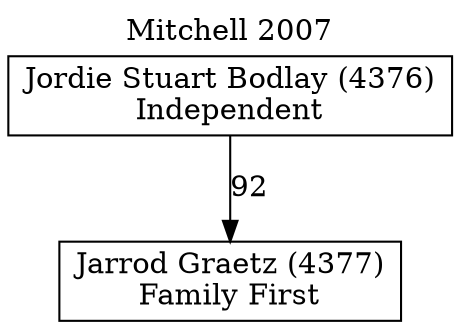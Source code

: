 // House preference flow
digraph "Jarrod Graetz (4377)_Mitchell_2007" {
	graph [label="Mitchell 2007" labelloc=t mclimit=10]
	node [shape=box]
	"Jarrod Graetz (4377)" [label="Jarrod Graetz (4377)
Family First"]
	"Jordie Stuart Bodlay (4376)" [label="Jordie Stuart Bodlay (4376)
Independent"]
	"Jordie Stuart Bodlay (4376)" -> "Jarrod Graetz (4377)" [label=92]
}
